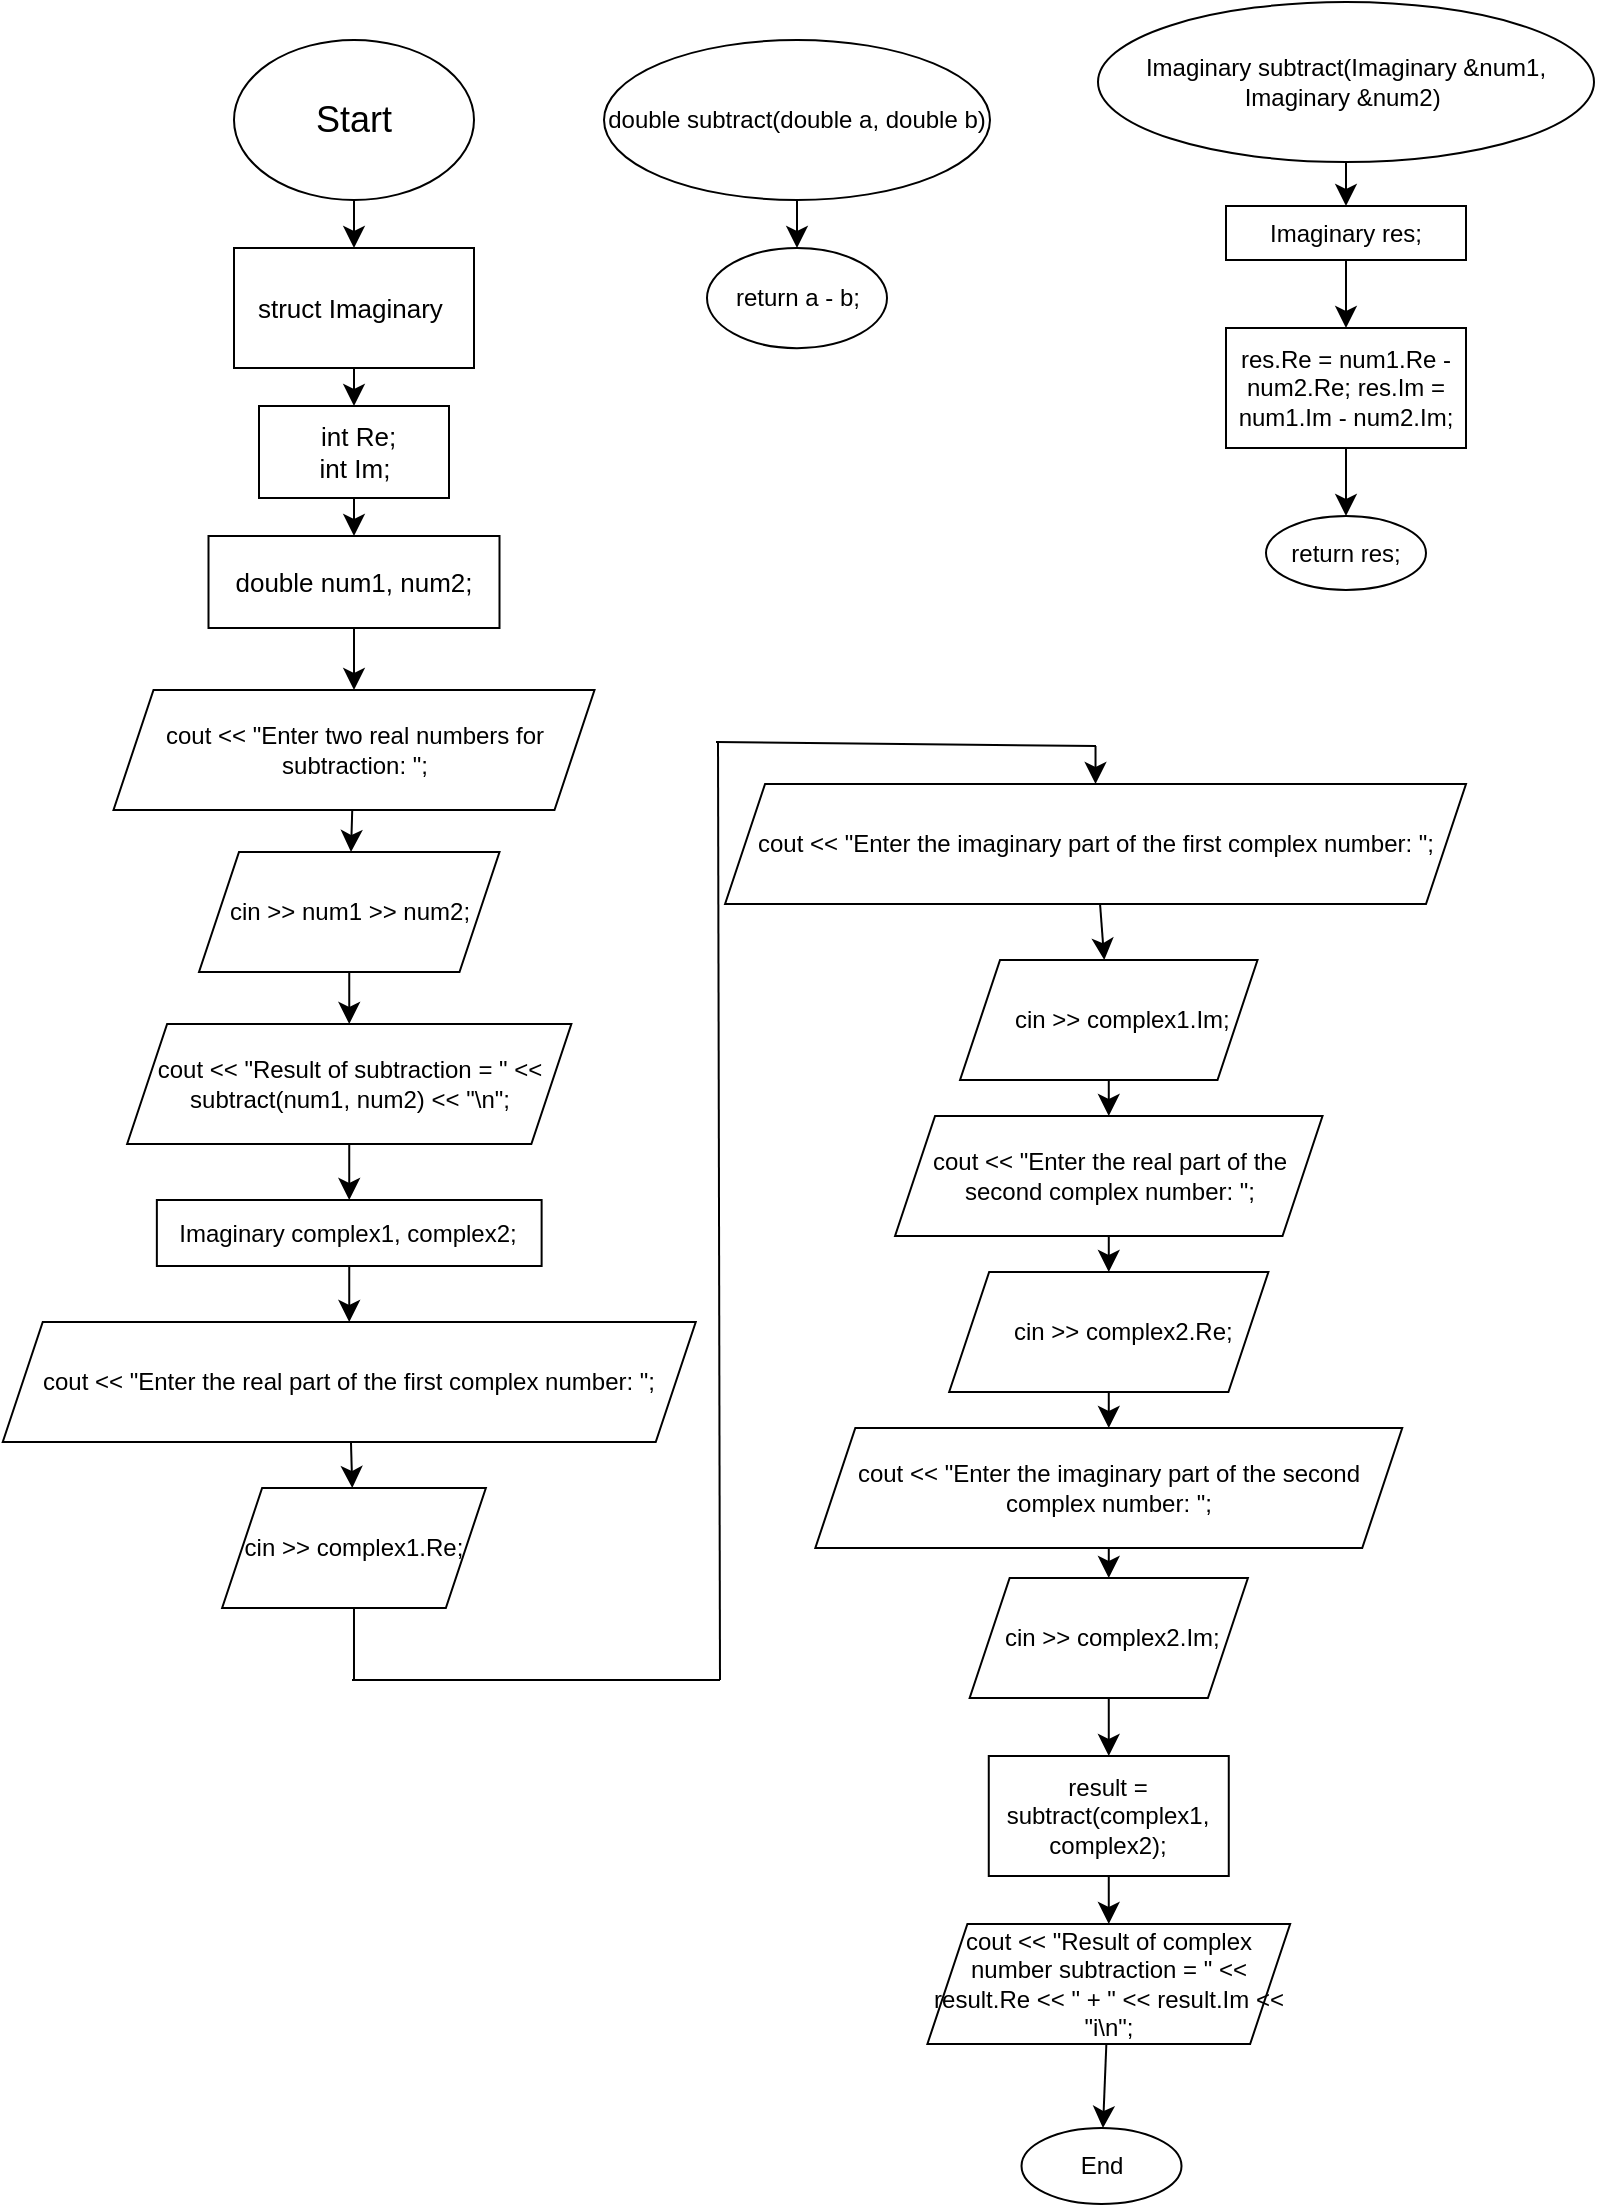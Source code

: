 <mxfile version="24.8.6">
  <diagram name="Сторінка-1" id="yjuhFNSihLHVuA5RBM3m">
    <mxGraphModel dx="1697" dy="1005" grid="0" gridSize="10" guides="1" tooltips="1" connect="1" arrows="1" fold="1" page="0" pageScale="1" pageWidth="827" pageHeight="1169" math="0" shadow="0">
      <root>
        <mxCell id="0" />
        <mxCell id="1" parent="0" />
        <mxCell id="KCAcHQ7TrF7iLLCjF_DD-3" value="" style="edgeStyle=none;curved=1;rounded=0;orthogonalLoop=1;jettySize=auto;html=1;fontSize=12;startSize=8;endSize=8;" edge="1" parent="1" source="KCAcHQ7TrF7iLLCjF_DD-1" target="KCAcHQ7TrF7iLLCjF_DD-2">
          <mxGeometry relative="1" as="geometry" />
        </mxCell>
        <mxCell id="KCAcHQ7TrF7iLLCjF_DD-1" value="&lt;font style=&quot;font-size: 18px;&quot;&gt;Start&lt;/font&gt;" style="ellipse;whiteSpace=wrap;html=1;" vertex="1" parent="1">
          <mxGeometry x="-489" y="-322" width="120" height="80" as="geometry" />
        </mxCell>
        <mxCell id="KCAcHQ7TrF7iLLCjF_DD-16" value="" style="edgeStyle=none;curved=1;rounded=0;orthogonalLoop=1;jettySize=auto;html=1;fontSize=12;startSize=8;endSize=8;" edge="1" parent="1" source="KCAcHQ7TrF7iLLCjF_DD-2" target="KCAcHQ7TrF7iLLCjF_DD-15">
          <mxGeometry relative="1" as="geometry" />
        </mxCell>
        <mxCell id="KCAcHQ7TrF7iLLCjF_DD-2" value="&lt;div&gt;&lt;font style=&quot;font-size: 13px;&quot;&gt;struct Imaginary&amp;nbsp;&lt;/font&gt;&lt;/div&gt;" style="whiteSpace=wrap;html=1;" vertex="1" parent="1">
          <mxGeometry x="-489" y="-218" width="120" height="60" as="geometry" />
        </mxCell>
        <mxCell id="KCAcHQ7TrF7iLLCjF_DD-6" value="" style="edgeStyle=none;curved=1;rounded=0;orthogonalLoop=1;jettySize=auto;html=1;fontSize=12;startSize=8;endSize=8;" edge="1" parent="1" source="KCAcHQ7TrF7iLLCjF_DD-4" target="KCAcHQ7TrF7iLLCjF_DD-5">
          <mxGeometry relative="1" as="geometry" />
        </mxCell>
        <mxCell id="KCAcHQ7TrF7iLLCjF_DD-4" value="double subtract(double a, double b)" style="ellipse;whiteSpace=wrap;html=1;" vertex="1" parent="1">
          <mxGeometry x="-304" y="-322" width="193" height="80" as="geometry" />
        </mxCell>
        <mxCell id="KCAcHQ7TrF7iLLCjF_DD-5" value="&lt;div&gt;&lt;br&gt;&lt;/div&gt;&lt;div&gt;return a - b;&lt;/div&gt;&lt;div&gt;&lt;br&gt;&lt;/div&gt;" style="ellipse;whiteSpace=wrap;html=1;" vertex="1" parent="1">
          <mxGeometry x="-252.5" y="-218" width="90" height="50.08" as="geometry" />
        </mxCell>
        <mxCell id="KCAcHQ7TrF7iLLCjF_DD-10" value="" style="edgeStyle=none;curved=1;rounded=0;orthogonalLoop=1;jettySize=auto;html=1;fontSize=12;startSize=8;endSize=8;" edge="1" parent="1" source="KCAcHQ7TrF7iLLCjF_DD-8" target="KCAcHQ7TrF7iLLCjF_DD-9">
          <mxGeometry relative="1" as="geometry" />
        </mxCell>
        <mxCell id="KCAcHQ7TrF7iLLCjF_DD-8" value="Imaginary subtract(Imaginary &amp;amp;num1, Imaginary &amp;amp;num2)&amp;nbsp;" style="ellipse;whiteSpace=wrap;html=1;" vertex="1" parent="1">
          <mxGeometry x="-57" y="-341" width="248" height="80" as="geometry" />
        </mxCell>
        <mxCell id="KCAcHQ7TrF7iLLCjF_DD-12" value="" style="edgeStyle=none;curved=1;rounded=0;orthogonalLoop=1;jettySize=auto;html=1;fontSize=12;startSize=8;endSize=8;" edge="1" parent="1" source="KCAcHQ7TrF7iLLCjF_DD-9" target="KCAcHQ7TrF7iLLCjF_DD-11">
          <mxGeometry relative="1" as="geometry" />
        </mxCell>
        <mxCell id="KCAcHQ7TrF7iLLCjF_DD-9" value="Imaginary res;" style="whiteSpace=wrap;html=1;" vertex="1" parent="1">
          <mxGeometry x="7" y="-239" width="120" height="27" as="geometry" />
        </mxCell>
        <mxCell id="KCAcHQ7TrF7iLLCjF_DD-14" value="" style="edgeStyle=none;curved=1;rounded=0;orthogonalLoop=1;jettySize=auto;html=1;fontSize=12;startSize=8;endSize=8;" edge="1" parent="1" source="KCAcHQ7TrF7iLLCjF_DD-11" target="KCAcHQ7TrF7iLLCjF_DD-13">
          <mxGeometry relative="1" as="geometry" />
        </mxCell>
        <mxCell id="KCAcHQ7TrF7iLLCjF_DD-11" value="res.Re = num1.Re -num2.Re; res.Im = num1.Im - num2.Im;" style="whiteSpace=wrap;html=1;" vertex="1" parent="1">
          <mxGeometry x="7" y="-178" width="120" height="60" as="geometry" />
        </mxCell>
        <mxCell id="KCAcHQ7TrF7iLLCjF_DD-13" value="return res;" style="ellipse;whiteSpace=wrap;html=1;" vertex="1" parent="1">
          <mxGeometry x="27" y="-84" width="80" height="37" as="geometry" />
        </mxCell>
        <mxCell id="KCAcHQ7TrF7iLLCjF_DD-18" value="" style="edgeStyle=none;curved=1;rounded=0;orthogonalLoop=1;jettySize=auto;html=1;fontSize=12;startSize=8;endSize=8;" edge="1" parent="1" source="KCAcHQ7TrF7iLLCjF_DD-15" target="KCAcHQ7TrF7iLLCjF_DD-17">
          <mxGeometry relative="1" as="geometry" />
        </mxCell>
        <mxCell id="KCAcHQ7TrF7iLLCjF_DD-15" value="&lt;div&gt;&lt;span style=&quot;font-size: 13px;&quot;&gt;&amp;nbsp; &amp;nbsp;int Re;&amp;nbsp;&amp;nbsp;&lt;/span&gt;&lt;/div&gt;&lt;div&gt;&lt;span style=&quot;font-size: 13px; background-color: initial;&quot;&gt;int Im;&lt;/span&gt;&lt;/div&gt;" style="whiteSpace=wrap;html=1;" vertex="1" parent="1">
          <mxGeometry x="-476.5" y="-139" width="95" height="46" as="geometry" />
        </mxCell>
        <mxCell id="KCAcHQ7TrF7iLLCjF_DD-20" value="" style="edgeStyle=none;curved=1;rounded=0;orthogonalLoop=1;jettySize=auto;html=1;fontSize=12;startSize=8;endSize=8;" edge="1" parent="1" source="KCAcHQ7TrF7iLLCjF_DD-17" target="KCAcHQ7TrF7iLLCjF_DD-19">
          <mxGeometry relative="1" as="geometry" />
        </mxCell>
        <mxCell id="KCAcHQ7TrF7iLLCjF_DD-17" value="&lt;span style=&quot;font-size: 13px;&quot;&gt;double num1, num2;&lt;/span&gt;" style="whiteSpace=wrap;html=1;" vertex="1" parent="1">
          <mxGeometry x="-501.75" y="-74" width="145.5" height="46" as="geometry" />
        </mxCell>
        <mxCell id="KCAcHQ7TrF7iLLCjF_DD-22" value="" style="edgeStyle=none;curved=1;rounded=0;orthogonalLoop=1;jettySize=auto;html=1;fontSize=12;startSize=8;endSize=8;" edge="1" parent="1" source="KCAcHQ7TrF7iLLCjF_DD-19" target="KCAcHQ7TrF7iLLCjF_DD-21">
          <mxGeometry relative="1" as="geometry" />
        </mxCell>
        <mxCell id="KCAcHQ7TrF7iLLCjF_DD-19" value="cout &amp;lt;&amp;lt; &quot;Enter two real numbers for subtraction: &quot;;" style="shape=parallelogram;perimeter=parallelogramPerimeter;whiteSpace=wrap;html=1;fixedSize=1;" vertex="1" parent="1">
          <mxGeometry x="-549.25" y="3" width="240.5" height="60" as="geometry" />
        </mxCell>
        <mxCell id="KCAcHQ7TrF7iLLCjF_DD-24" value="" style="edgeStyle=none;curved=1;rounded=0;orthogonalLoop=1;jettySize=auto;html=1;fontSize=12;startSize=8;endSize=8;" edge="1" parent="1" source="KCAcHQ7TrF7iLLCjF_DD-21" target="KCAcHQ7TrF7iLLCjF_DD-23">
          <mxGeometry relative="1" as="geometry" />
        </mxCell>
        <mxCell id="KCAcHQ7TrF7iLLCjF_DD-21" value="cin &amp;gt;&amp;gt; num1 &amp;gt;&amp;gt; num2;" style="shape=parallelogram;perimeter=parallelogramPerimeter;whiteSpace=wrap;html=1;fixedSize=1;" vertex="1" parent="1">
          <mxGeometry x="-506.5" y="84" width="150.25" height="60" as="geometry" />
        </mxCell>
        <mxCell id="KCAcHQ7TrF7iLLCjF_DD-26" value="" style="edgeStyle=none;curved=1;rounded=0;orthogonalLoop=1;jettySize=auto;html=1;fontSize=12;startSize=8;endSize=8;" edge="1" parent="1" source="KCAcHQ7TrF7iLLCjF_DD-23">
          <mxGeometry relative="1" as="geometry">
            <mxPoint x="-431.38" y="258" as="targetPoint" />
          </mxGeometry>
        </mxCell>
        <mxCell id="KCAcHQ7TrF7iLLCjF_DD-23" value="cout &amp;lt;&amp;lt; &quot;Result of subtraction = &quot; &amp;lt;&amp;lt; subtract(num1, num2) &amp;lt;&amp;lt; &quot;\n&quot;;" style="shape=parallelogram;perimeter=parallelogramPerimeter;whiteSpace=wrap;html=1;fixedSize=1;" vertex="1" parent="1">
          <mxGeometry x="-542.44" y="170" width="222.12" height="60" as="geometry" />
        </mxCell>
        <mxCell id="KCAcHQ7TrF7iLLCjF_DD-29" value="" style="edgeStyle=none;curved=1;rounded=0;orthogonalLoop=1;jettySize=auto;html=1;fontSize=12;startSize=8;endSize=8;" edge="1" parent="1" source="KCAcHQ7TrF7iLLCjF_DD-27" target="KCAcHQ7TrF7iLLCjF_DD-28">
          <mxGeometry relative="1" as="geometry" />
        </mxCell>
        <mxCell id="KCAcHQ7TrF7iLLCjF_DD-27" value="&lt;div&gt;&amp;nbsp; &amp;nbsp;&amp;nbsp;&lt;/div&gt;&lt;div&gt;Imaginary complex1, complex2;&lt;/div&gt;&lt;div&gt;&lt;br&gt;&lt;/div&gt;" style="rounded=0;whiteSpace=wrap;html=1;" vertex="1" parent="1">
          <mxGeometry x="-527.57" y="258" width="192.38" height="33" as="geometry" />
        </mxCell>
        <mxCell id="KCAcHQ7TrF7iLLCjF_DD-31" value="" style="edgeStyle=none;curved=1;rounded=0;orthogonalLoop=1;jettySize=auto;html=1;fontSize=12;startSize=8;endSize=8;" edge="1" parent="1" source="KCAcHQ7TrF7iLLCjF_DD-28" target="KCAcHQ7TrF7iLLCjF_DD-30">
          <mxGeometry relative="1" as="geometry" />
        </mxCell>
        <mxCell id="KCAcHQ7TrF7iLLCjF_DD-28" value="&lt;div&gt;&amp;nbsp; &amp;nbsp;&amp;nbsp;&lt;/div&gt;&lt;div&gt;cout &amp;lt;&amp;lt; &quot;Enter the real part of the first complex number: &quot;;&lt;/div&gt;&lt;div&gt;&lt;br&gt;&lt;/div&gt;" style="shape=parallelogram;perimeter=parallelogramPerimeter;whiteSpace=wrap;html=1;fixedSize=1;" vertex="1" parent="1">
          <mxGeometry x="-604.63" y="319" width="346.5" height="60" as="geometry" />
        </mxCell>
        <mxCell id="KCAcHQ7TrF7iLLCjF_DD-33" value="" style="edgeStyle=none;curved=1;rounded=0;orthogonalLoop=1;jettySize=auto;html=1;fontSize=12;startSize=8;endSize=8;" edge="1" parent="1" target="KCAcHQ7TrF7iLLCjF_DD-32">
          <mxGeometry relative="1" as="geometry">
            <mxPoint x="-58.241" y="31" as="sourcePoint" />
          </mxGeometry>
        </mxCell>
        <mxCell id="KCAcHQ7TrF7iLLCjF_DD-30" value="&lt;div&gt;&lt;div&gt;&amp;nbsp; &amp;nbsp;&amp;nbsp;&lt;/div&gt;&lt;div&gt;cin &amp;gt;&amp;gt; complex1.Re;&lt;/div&gt;&lt;/div&gt;&lt;div&gt;&lt;br&gt;&lt;/div&gt;" style="shape=parallelogram;perimeter=parallelogramPerimeter;whiteSpace=wrap;html=1;fixedSize=1;" vertex="1" parent="1">
          <mxGeometry x="-494.94" y="402" width="131.87" height="60" as="geometry" />
        </mxCell>
        <mxCell id="KCAcHQ7TrF7iLLCjF_DD-35" value="" style="edgeStyle=none;curved=1;rounded=0;orthogonalLoop=1;jettySize=auto;html=1;fontSize=12;startSize=8;endSize=8;" edge="1" parent="1" source="KCAcHQ7TrF7iLLCjF_DD-32" target="KCAcHQ7TrF7iLLCjF_DD-34">
          <mxGeometry relative="1" as="geometry" />
        </mxCell>
        <mxCell id="KCAcHQ7TrF7iLLCjF_DD-32" value="&lt;div&gt;&lt;div&gt;&lt;div&gt;&amp;nbsp; &amp;nbsp;&amp;nbsp;&lt;/div&gt;&lt;div&gt;cout &amp;lt;&amp;lt; &quot;Enter the imaginary part of the first complex number: &quot;;&lt;/div&gt;&lt;/div&gt;&lt;/div&gt;&lt;div&gt;&lt;br&gt;&lt;/div&gt;" style="shape=parallelogram;perimeter=parallelogramPerimeter;whiteSpace=wrap;html=1;fixedSize=1;" vertex="1" parent="1">
          <mxGeometry x="-243.47" y="50" width="370.47" height="60" as="geometry" />
        </mxCell>
        <mxCell id="KCAcHQ7TrF7iLLCjF_DD-37" value="" style="edgeStyle=none;curved=1;rounded=0;orthogonalLoop=1;jettySize=auto;html=1;fontSize=12;startSize=8;endSize=8;" edge="1" parent="1" source="KCAcHQ7TrF7iLLCjF_DD-34" target="KCAcHQ7TrF7iLLCjF_DD-36">
          <mxGeometry relative="1" as="geometry" />
        </mxCell>
        <mxCell id="KCAcHQ7TrF7iLLCjF_DD-34" value="&lt;div&gt;&lt;div&gt;&lt;div&gt;&lt;div&gt;&amp;nbsp; &amp;nbsp; cin &amp;gt;&amp;gt; complex1.Im;&lt;/div&gt;&lt;/div&gt;&lt;/div&gt;&lt;/div&gt;" style="shape=parallelogram;perimeter=parallelogramPerimeter;whiteSpace=wrap;html=1;fixedSize=1;" vertex="1" parent="1">
          <mxGeometry x="-125.98" y="138" width="148.74" height="60" as="geometry" />
        </mxCell>
        <mxCell id="KCAcHQ7TrF7iLLCjF_DD-39" value="" style="edgeStyle=none;curved=1;rounded=0;orthogonalLoop=1;jettySize=auto;html=1;fontSize=12;startSize=8;endSize=8;" edge="1" parent="1" source="KCAcHQ7TrF7iLLCjF_DD-36" target="KCAcHQ7TrF7iLLCjF_DD-38">
          <mxGeometry relative="1" as="geometry" />
        </mxCell>
        <mxCell id="KCAcHQ7TrF7iLLCjF_DD-36" value="&lt;div&gt;&lt;div&gt;&lt;div&gt;&lt;div&gt;cout &amp;lt;&amp;lt; &quot;Enter the real part of the second complex number: &quot;;&lt;/div&gt;&lt;/div&gt;&lt;/div&gt;&lt;/div&gt;" style="shape=parallelogram;perimeter=parallelogramPerimeter;whiteSpace=wrap;html=1;fixedSize=1;" vertex="1" parent="1">
          <mxGeometry x="-158.48" y="216" width="213.74" height="60" as="geometry" />
        </mxCell>
        <mxCell id="KCAcHQ7TrF7iLLCjF_DD-41" value="" style="edgeStyle=none;curved=1;rounded=0;orthogonalLoop=1;jettySize=auto;html=1;fontSize=12;startSize=8;endSize=8;" edge="1" parent="1" source="KCAcHQ7TrF7iLLCjF_DD-38" target="KCAcHQ7TrF7iLLCjF_DD-40">
          <mxGeometry relative="1" as="geometry" />
        </mxCell>
        <mxCell id="KCAcHQ7TrF7iLLCjF_DD-38" value="&lt;div&gt;&amp;nbsp; &amp;nbsp; cin &amp;gt;&amp;gt; complex2.Re;&lt;/div&gt;" style="shape=parallelogram;perimeter=parallelogramPerimeter;whiteSpace=wrap;html=1;fixedSize=1;" vertex="1" parent="1">
          <mxGeometry x="-131.42" y="294" width="159.62" height="60" as="geometry" />
        </mxCell>
        <mxCell id="KCAcHQ7TrF7iLLCjF_DD-43" value="" style="edgeStyle=none;curved=1;rounded=0;orthogonalLoop=1;jettySize=auto;html=1;fontSize=12;startSize=8;endSize=8;" edge="1" parent="1" source="KCAcHQ7TrF7iLLCjF_DD-40" target="KCAcHQ7TrF7iLLCjF_DD-42">
          <mxGeometry relative="1" as="geometry" />
        </mxCell>
        <mxCell id="KCAcHQ7TrF7iLLCjF_DD-40" value="&lt;div&gt;cout &amp;lt;&amp;lt; &quot;Enter the imaginary part of the second complex number: &quot;;&lt;/div&gt;" style="shape=parallelogram;perimeter=parallelogramPerimeter;whiteSpace=wrap;html=1;fixedSize=1;" vertex="1" parent="1">
          <mxGeometry x="-198.34" y="372" width="293.46" height="60" as="geometry" />
        </mxCell>
        <mxCell id="KCAcHQ7TrF7iLLCjF_DD-45" value="" style="edgeStyle=none;curved=1;rounded=0;orthogonalLoop=1;jettySize=auto;html=1;fontSize=12;startSize=8;endSize=8;" edge="1" parent="1" source="KCAcHQ7TrF7iLLCjF_DD-42" target="KCAcHQ7TrF7iLLCjF_DD-44">
          <mxGeometry relative="1" as="geometry" />
        </mxCell>
        <mxCell id="KCAcHQ7TrF7iLLCjF_DD-42" value="&lt;div&gt;&amp;nbsp;cin &amp;gt;&amp;gt; complex2.Im;&lt;/div&gt;" style="shape=parallelogram;perimeter=parallelogramPerimeter;whiteSpace=wrap;html=1;fixedSize=1;" vertex="1" parent="1">
          <mxGeometry x="-121.18" y="447" width="139.13" height="60" as="geometry" />
        </mxCell>
        <mxCell id="KCAcHQ7TrF7iLLCjF_DD-48" value="" style="edgeStyle=none;curved=1;rounded=0;orthogonalLoop=1;jettySize=auto;html=1;fontSize=12;startSize=8;endSize=8;" edge="1" parent="1" source="KCAcHQ7TrF7iLLCjF_DD-44" target="KCAcHQ7TrF7iLLCjF_DD-46">
          <mxGeometry relative="1" as="geometry" />
        </mxCell>
        <mxCell id="KCAcHQ7TrF7iLLCjF_DD-44" value="result = subtract(complex1, complex2);" style="whiteSpace=wrap;html=1;" vertex="1" parent="1">
          <mxGeometry x="-111.615" y="536" width="120" height="60" as="geometry" />
        </mxCell>
        <mxCell id="KCAcHQ7TrF7iLLCjF_DD-50" value="" style="edgeStyle=none;curved=1;rounded=0;orthogonalLoop=1;jettySize=auto;html=1;fontSize=12;startSize=8;endSize=8;" edge="1" parent="1" source="KCAcHQ7TrF7iLLCjF_DD-46" target="KCAcHQ7TrF7iLLCjF_DD-49">
          <mxGeometry relative="1" as="geometry" />
        </mxCell>
        <mxCell id="KCAcHQ7TrF7iLLCjF_DD-46" value="cout &amp;lt;&amp;lt; &quot;Result of complex number subtraction = &quot; &amp;lt;&amp;lt; result.Re &amp;lt;&amp;lt; &quot; + &quot; &amp;lt;&amp;lt; result.Im &amp;lt;&amp;lt; &quot;i\n&quot;;" style="shape=parallelogram;perimeter=parallelogramPerimeter;whiteSpace=wrap;html=1;fixedSize=1;" vertex="1" parent="1">
          <mxGeometry x="-142.3" y="620" width="181.37" height="60" as="geometry" />
        </mxCell>
        <mxCell id="KCAcHQ7TrF7iLLCjF_DD-47" style="edgeStyle=none;curved=1;rounded=0;orthogonalLoop=1;jettySize=auto;html=1;exitX=0.25;exitY=1;exitDx=0;exitDy=0;fontSize=12;startSize=8;endSize=8;" edge="1" parent="1" source="KCAcHQ7TrF7iLLCjF_DD-46" target="KCAcHQ7TrF7iLLCjF_DD-46">
          <mxGeometry relative="1" as="geometry" />
        </mxCell>
        <mxCell id="KCAcHQ7TrF7iLLCjF_DD-49" value="End" style="ellipse;whiteSpace=wrap;html=1;" vertex="1" parent="1">
          <mxGeometry x="-95.24" y="722" width="80" height="38" as="geometry" />
        </mxCell>
        <mxCell id="KCAcHQ7TrF7iLLCjF_DD-54" value="" style="endArrow=none;html=1;rounded=0;fontSize=12;startSize=8;endSize=8;curved=1;entryX=0.5;entryY=1;entryDx=0;entryDy=0;" edge="1" parent="1" target="KCAcHQ7TrF7iLLCjF_DD-30">
          <mxGeometry width="50" height="50" relative="1" as="geometry">
            <mxPoint x="-429" y="498" as="sourcePoint" />
            <mxPoint x="-204" y="431" as="targetPoint" />
          </mxGeometry>
        </mxCell>
        <mxCell id="KCAcHQ7TrF7iLLCjF_DD-55" value="" style="endArrow=none;html=1;rounded=0;fontSize=12;startSize=8;endSize=8;curved=1;" edge="1" parent="1">
          <mxGeometry width="50" height="50" relative="1" as="geometry">
            <mxPoint x="-246" y="498" as="sourcePoint" />
            <mxPoint x="-430" y="498" as="targetPoint" />
          </mxGeometry>
        </mxCell>
        <mxCell id="KCAcHQ7TrF7iLLCjF_DD-56" value="" style="endArrow=none;html=1;rounded=0;fontSize=12;startSize=8;endSize=8;curved=1;" edge="1" parent="1">
          <mxGeometry width="50" height="50" relative="1" as="geometry">
            <mxPoint x="-246" y="498" as="sourcePoint" />
            <mxPoint x="-247" y="29" as="targetPoint" />
          </mxGeometry>
        </mxCell>
        <mxCell id="KCAcHQ7TrF7iLLCjF_DD-57" value="" style="endArrow=none;html=1;rounded=0;fontSize=12;startSize=8;endSize=8;curved=1;" edge="1" parent="1">
          <mxGeometry width="50" height="50" relative="1" as="geometry">
            <mxPoint x="-248" y="29" as="sourcePoint" />
            <mxPoint x="-58" y="31" as="targetPoint" />
          </mxGeometry>
        </mxCell>
      </root>
    </mxGraphModel>
  </diagram>
</mxfile>
